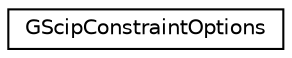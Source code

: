 digraph "Graphical Class Hierarchy"
{
 // LATEX_PDF_SIZE
  edge [fontname="Helvetica",fontsize="10",labelfontname="Helvetica",labelfontsize="10"];
  node [fontname="Helvetica",fontsize="10",shape=record];
  rankdir="LR";
  Node0 [label="GScipConstraintOptions",height=0.2,width=0.4,color="black", fillcolor="white", style="filled",URL="$structoperations__research_1_1_g_scip_constraint_options.html",tooltip=" "];
}
